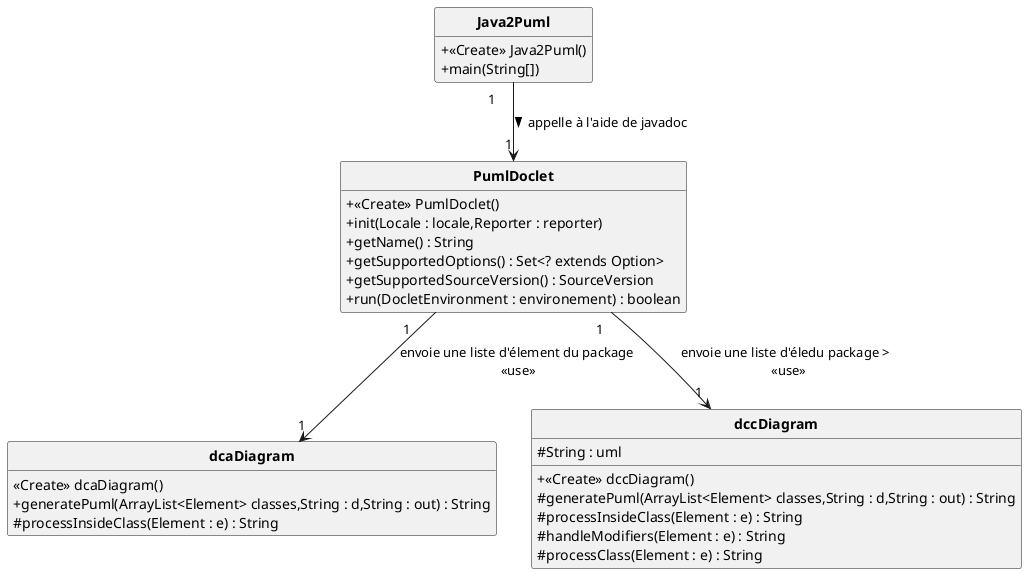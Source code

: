 @startuml
'https://plantuml.com/class-diagram
 skinparam classAttributeIconSize 0
skinparam classFontStyle Bold
skinparam style strictuml
hide empty members

class dcaDiagram{
<<Create>> dcaDiagram()
+ generatePuml(ArrayList<Element> classes,String : d,String : out) : String
# processInsideClass(Element : e) : String
}

class dccDiagram{
# String : uml
+ <<Create>> dccDiagram()
# generatePuml(ArrayList<Element> classes,String : d,String : out) : String
# processInsideClass(Element : e) : String
# handleModifiers(Element : e) : String
# processClass(Element : e) : String
 }



class PumlDoclet{
+ <<Create>> PumlDoclet()
+ init(Locale : locale,Reporter : reporter)
+ getName() : String
+ getSupportedOptions() : Set<? extends Option>
+ getSupportedSourceVersion() : SourceVersion
+ run(DocletEnvironment : environement) : boolean

 }

class Java2Puml{
+ <<Create>> Java2Puml()
+ main(String[])
 }

'enum PumlType <<enum>> {
'  DCA
'  DCC
'}

Java2Puml " 1\t" --> "\t1" PumlDoclet : appelle à l'aide de javadoc >
PumlDoclet " 1\t" --> "\t1" dcaDiagram  : envoie une liste d'élement du package \n<<use>>
PumlDoclet " 1\t" --> "\t1" dccDiagram : envoie une liste d'éledu package > \n <<use>>

@enduml

